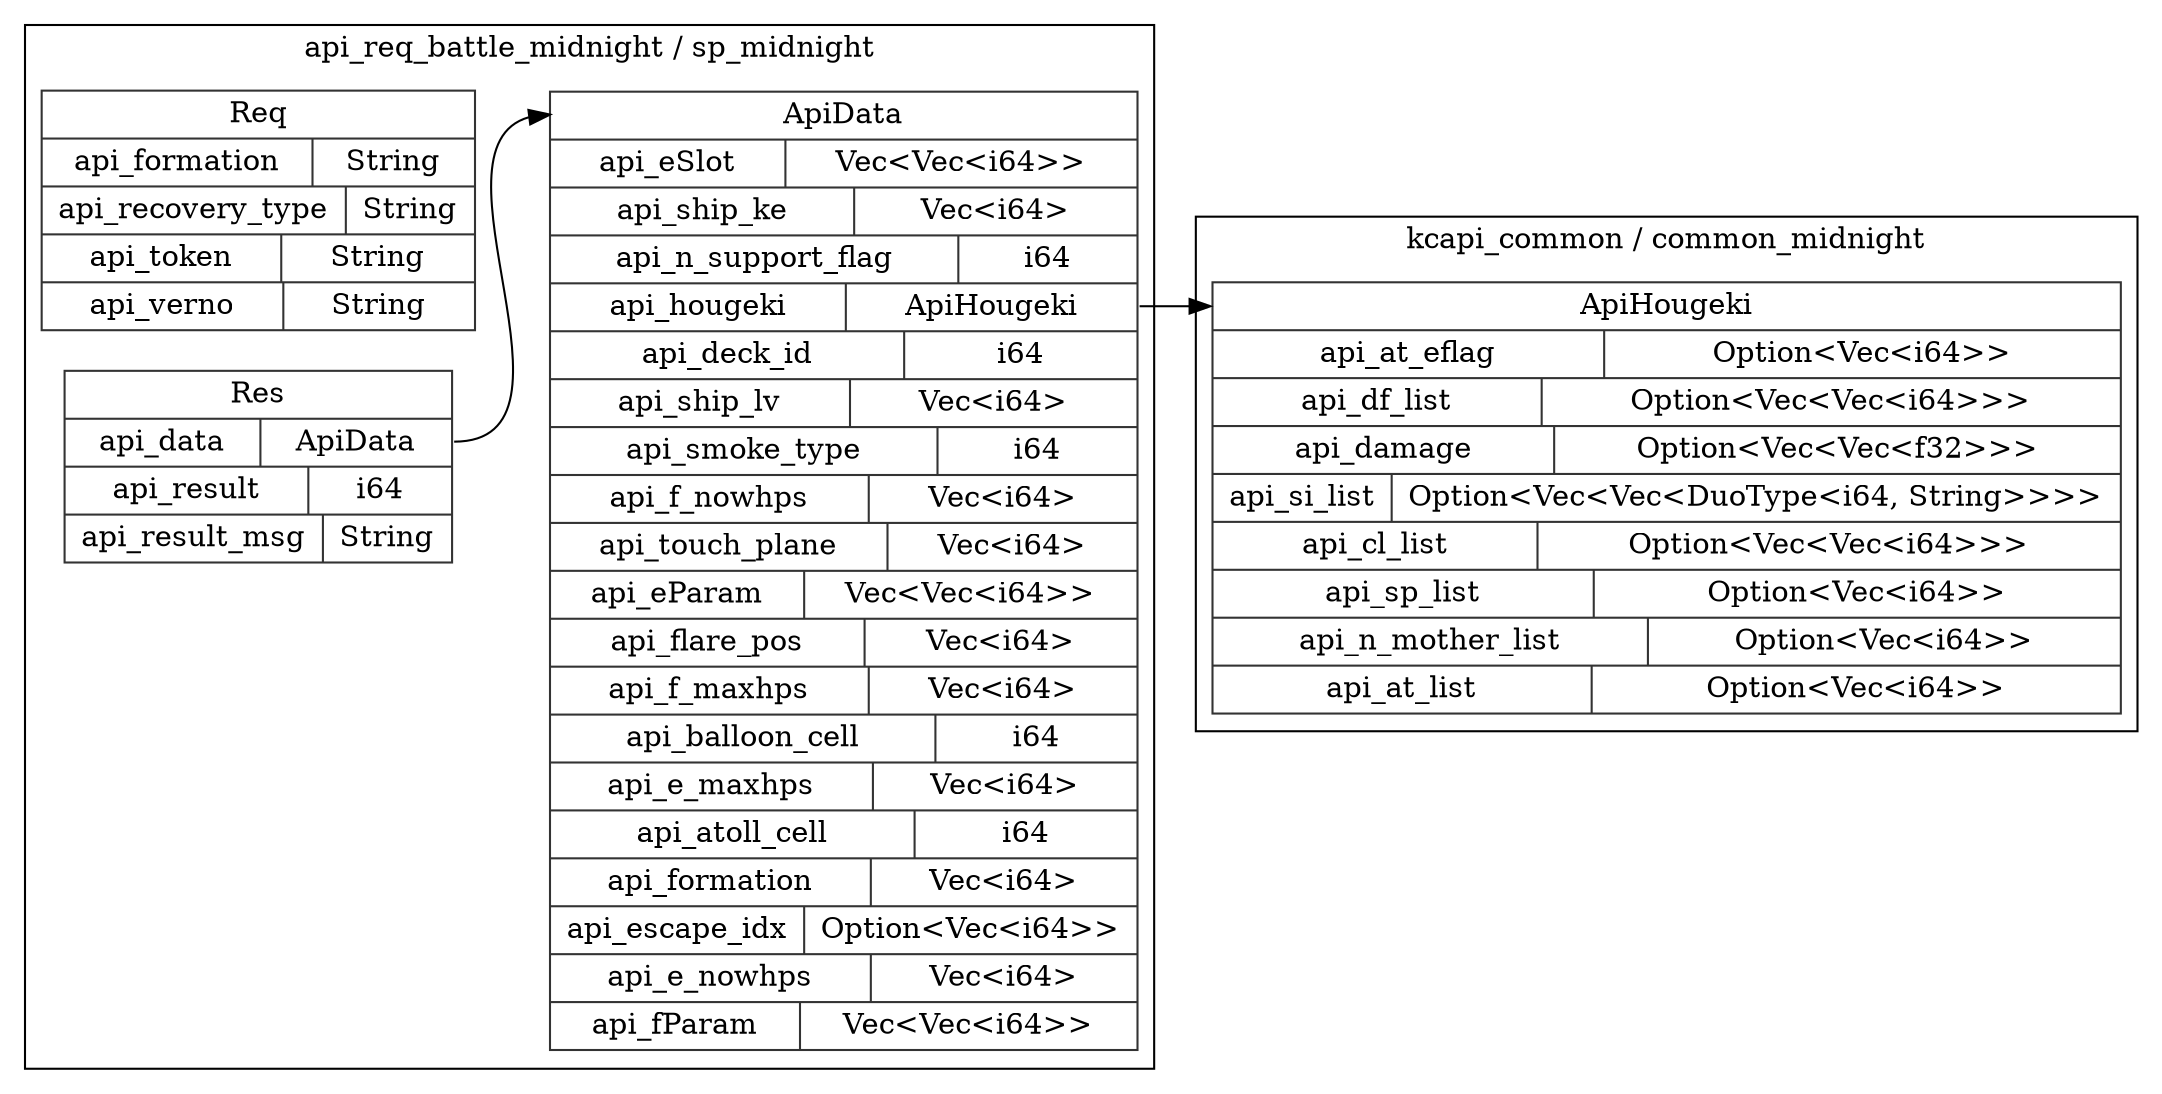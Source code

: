 digraph {
  rankdir=LR;
  subgraph cluster_0 {
    label="api_req_battle_midnight / sp_midnight";
    node [style="filled", color=white, style="solid", color=gray20];
    api_req_battle_midnight__sp_midnight__Req [label="<Req> Req  | { api_formation | <api_formation> String } | { api_recovery_type | <api_recovery_type> String } | { api_token | <api_token> String } | { api_verno | <api_verno> String }", shape=record];
    api_req_battle_midnight__sp_midnight__ApiData [label="<ApiData> ApiData  | { api_eSlot | <api_eSlot> Vec\<Vec\<i64\>\> } | { api_ship_ke | <api_ship_ke> Vec\<i64\> } | { api_n_support_flag | <api_n_support_flag> i64 } | { api_hougeki | <api_hougeki> ApiHougeki } | { api_deck_id | <api_deck_id> i64 } | { api_ship_lv | <api_ship_lv> Vec\<i64\> } | { api_smoke_type | <api_smoke_type> i64 } | { api_f_nowhps | <api_f_nowhps> Vec\<i64\> } | { api_touch_plane | <api_touch_plane> Vec\<i64\> } | { api_eParam | <api_eParam> Vec\<Vec\<i64\>\> } | { api_flare_pos | <api_flare_pos> Vec\<i64\> } | { api_f_maxhps | <api_f_maxhps> Vec\<i64\> } | { api_balloon_cell | <api_balloon_cell> i64 } | { api_e_maxhps | <api_e_maxhps> Vec\<i64\> } | { api_atoll_cell | <api_atoll_cell> i64 } | { api_formation | <api_formation> Vec\<i64\> } | { api_escape_idx | <api_escape_idx> Option\<Vec\<i64\>\> } | { api_e_nowhps | <api_e_nowhps> Vec\<i64\> } | { api_fParam | <api_fParam> Vec\<Vec\<i64\>\> }", shape=record];
    api_req_battle_midnight__sp_midnight__Res [label="<Res> Res  | { api_data | <api_data> ApiData } | { api_result | <api_result> i64 } | { api_result_msg | <api_result_msg> String }", shape=record];
    api_req_battle_midnight__sp_midnight__Res:api_data:e -> api_req_battle_midnight__sp_midnight__ApiData:ApiData:w;
  }
  subgraph cluster_1 {
    label="kcapi_common / common_midnight";
    node [style="filled", color=white, style="solid", color=gray20];
    kcapi_common__common_midnight__ApiHougeki [label="<ApiHougeki> ApiHougeki  | { api_at_eflag | <api_at_eflag> Option\<Vec\<i64\>\> } | { api_df_list | <api_df_list> Option\<Vec\<Vec\<i64\>\>\> } | { api_damage | <api_damage> Option\<Vec\<Vec\<f32\>\>\> } | { api_si_list | <api_si_list> Option\<Vec\<Vec\<DuoType\<i64, String\>\>\>\> } | { api_cl_list | <api_cl_list> Option\<Vec\<Vec\<i64\>\>\> } | { api_sp_list | <api_sp_list> Option\<Vec\<i64\>\> } | { api_n_mother_list | <api_n_mother_list> Option\<Vec\<i64\>\> } | { api_at_list | <api_at_list> Option\<Vec\<i64\>\> }", shape=record];
  }
  api_req_battle_midnight__sp_midnight__ApiData:api_hougeki:e -> kcapi_common__common_midnight__ApiHougeki:ApiHougeki:w;
}
